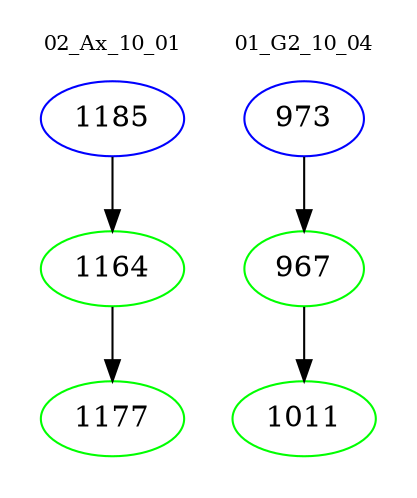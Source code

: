 digraph{
subgraph cluster_0 {
color = white
label = "02_Ax_10_01";
fontsize=10;
T0_1185 [label="1185", color="blue"]
T0_1185 -> T0_1164 [color="black"]
T0_1164 [label="1164", color="green"]
T0_1164 -> T0_1177 [color="black"]
T0_1177 [label="1177", color="green"]
}
subgraph cluster_1 {
color = white
label = "01_G2_10_04";
fontsize=10;
T1_973 [label="973", color="blue"]
T1_973 -> T1_967 [color="black"]
T1_967 [label="967", color="green"]
T1_967 -> T1_1011 [color="black"]
T1_1011 [label="1011", color="green"]
}
}
